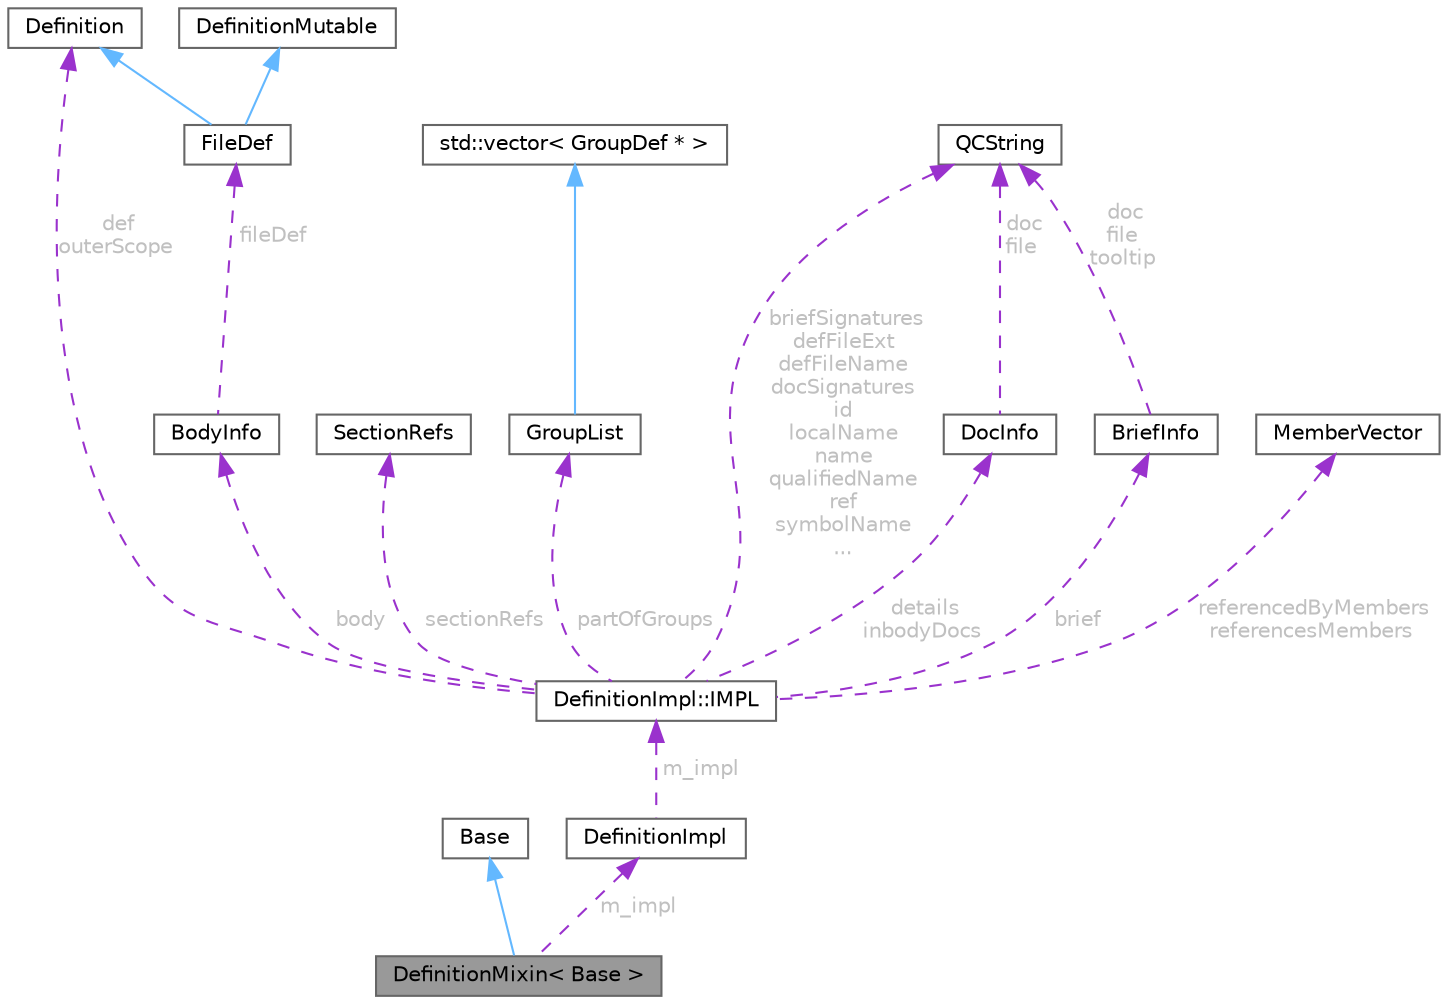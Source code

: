 digraph "DefinitionMixin&lt; Base &gt;"
{
 // INTERACTIVE_SVG=YES
 // LATEX_PDF_SIZE
  bgcolor="transparent";
  edge [fontname=Helvetica,fontsize=10,labelfontname=Helvetica,labelfontsize=10];
  node [fontname=Helvetica,fontsize=10,shape=box,height=0.2,width=0.4];
  Node1 [label="DefinitionMixin\< Base \>",height=0.2,width=0.4,color="gray40", fillcolor="grey60", style="filled", fontcolor="black",tooltip=" "];
  Node2 -> Node1 [dir="back",color="steelblue1",style="solid"];
  Node2 [label="Base",height=0.2,width=0.4,color="gray40", fillcolor="white", style="filled",tooltip=" "];
  Node3 -> Node1 [dir="back",color="darkorchid3",style="dashed",label=" m_impl",fontcolor="grey" ];
  Node3 [label="DefinitionImpl",height=0.2,width=0.4,color="gray40", fillcolor="white", style="filled",URL="$d3/ddf/class_definition_impl.html",tooltip=" "];
  Node4 -> Node3 [dir="back",color="darkorchid3",style="dashed",label=" m_impl",fontcolor="grey" ];
  Node4 [label="DefinitionImpl::IMPL",height=0.2,width=0.4,color="gray40", fillcolor="white", style="filled",URL="$dd/d50/class_definition_impl_1_1_i_m_p_l.html",tooltip="Private data associated with a Symbol DefinitionImpl object."];
  Node5 -> Node4 [dir="back",color="darkorchid3",style="dashed",label=" def\nouterScope",fontcolor="grey" ];
  Node5 [label="Definition",height=0.2,width=0.4,color="gray40", fillcolor="white", style="filled",URL="$d5/dcc/class_definition.html",tooltip="The common base class of all entity definitions found in the sources."];
  Node6 -> Node4 [dir="back",color="darkorchid3",style="dashed",label=" sectionRefs",fontcolor="grey" ];
  Node6 [label="SectionRefs",height=0.2,width=0.4,color="gray40", fillcolor="white", style="filled",URL="$d1/df9/class_section_refs.html",tooltip="class that represents a list of constant references to sections."];
  Node7 -> Node4 [dir="back",color="darkorchid3",style="dashed",label=" partOfGroups",fontcolor="grey" ];
  Node7 [label="GroupList",height=0.2,width=0.4,color="gray40", fillcolor="white", style="filled",URL="$d3/d3b/class_group_list.html",tooltip=" "];
  Node8 -> Node7 [dir="back",color="steelblue1",style="solid"];
  Node8 [label="std::vector\< GroupDef * \>",height=0.2,width=0.4,color="gray40", fillcolor="white", style="filled",tooltip=" "];
  Node9 -> Node4 [dir="back",color="darkorchid3",style="dashed",label=" details\ninbodyDocs",fontcolor="grey" ];
  Node9 [label="DocInfo",height=0.2,width=0.4,color="gray40", fillcolor="white", style="filled",URL="$d7/dd5/struct_doc_info.html",tooltip="Data associated with a detailed description."];
  Node10 -> Node9 [dir="back",color="darkorchid3",style="dashed",label=" doc\nfile",fontcolor="grey" ];
  Node10 [label="QCString",height=0.2,width=0.4,color="gray40", fillcolor="white", style="filled",URL="$d9/d45/class_q_c_string.html",tooltip="This is an alternative implementation of QCString."];
  Node11 -> Node4 [dir="back",color="darkorchid3",style="dashed",label=" brief",fontcolor="grey" ];
  Node11 [label="BriefInfo",height=0.2,width=0.4,color="gray40", fillcolor="white", style="filled",URL="$d0/da7/struct_brief_info.html",tooltip="Data associated with a brief description."];
  Node10 -> Node11 [dir="back",color="darkorchid3",style="dashed",label=" doc\nfile\ntooltip",fontcolor="grey" ];
  Node12 -> Node4 [dir="back",color="darkorchid3",style="dashed",label=" body",fontcolor="grey" ];
  Node12 [label="BodyInfo",height=0.2,width=0.4,color="gray40", fillcolor="white", style="filled",URL="$db/dab/struct_body_info.html",tooltip="Data associated with description found in the body."];
  Node13 -> Node12 [dir="back",color="darkorchid3",style="dashed",label=" fileDef",fontcolor="grey" ];
  Node13 [label="FileDef",height=0.2,width=0.4,color="gray40", fillcolor="white", style="filled",URL="$de/db0/class_file_def.html",tooltip="A model of a file symbol."];
  Node14 -> Node13 [dir="back",color="steelblue1",style="solid"];
  Node14 [label="DefinitionMutable",height=0.2,width=0.4,color="gray40", fillcolor="white", style="filled",URL="$d0/d46/class_definition_mutable.html",tooltip=" "];
  Node5 -> Node13 [dir="back",color="steelblue1",style="solid"];
  Node10 -> Node4 [dir="back",color="darkorchid3",style="dashed",label=" briefSignatures\ndefFileExt\ndefFileName\ndocSignatures\nid\nlocalName\nname\nqualifiedName\nref\nsymbolName\n...",fontcolor="grey" ];
  Node15 -> Node4 [dir="back",color="darkorchid3",style="dashed",label=" referencedByMembers\nreferencesMembers",fontcolor="grey" ];
  Node15 [label="MemberVector",height=0.2,width=0.4,color="gray40", fillcolor="white", style="filled",URL="$d1/d7d/class_member_vector.html",tooltip="A vector of MemberDef object."];
}
